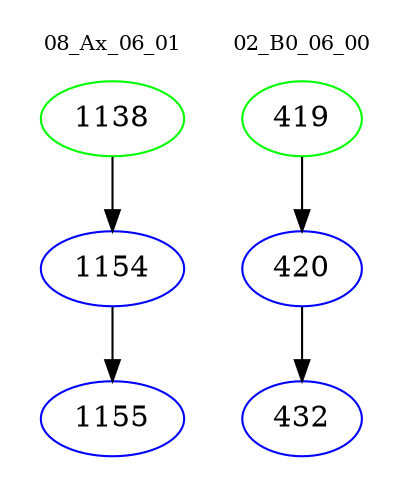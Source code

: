 digraph{
subgraph cluster_0 {
color = white
label = "08_Ax_06_01";
fontsize=10;
T0_1138 [label="1138", color="green"]
T0_1138 -> T0_1154 [color="black"]
T0_1154 [label="1154", color="blue"]
T0_1154 -> T0_1155 [color="black"]
T0_1155 [label="1155", color="blue"]
}
subgraph cluster_1 {
color = white
label = "02_B0_06_00";
fontsize=10;
T1_419 [label="419", color="green"]
T1_419 -> T1_420 [color="black"]
T1_420 [label="420", color="blue"]
T1_420 -> T1_432 [color="black"]
T1_432 [label="432", color="blue"]
}
}
